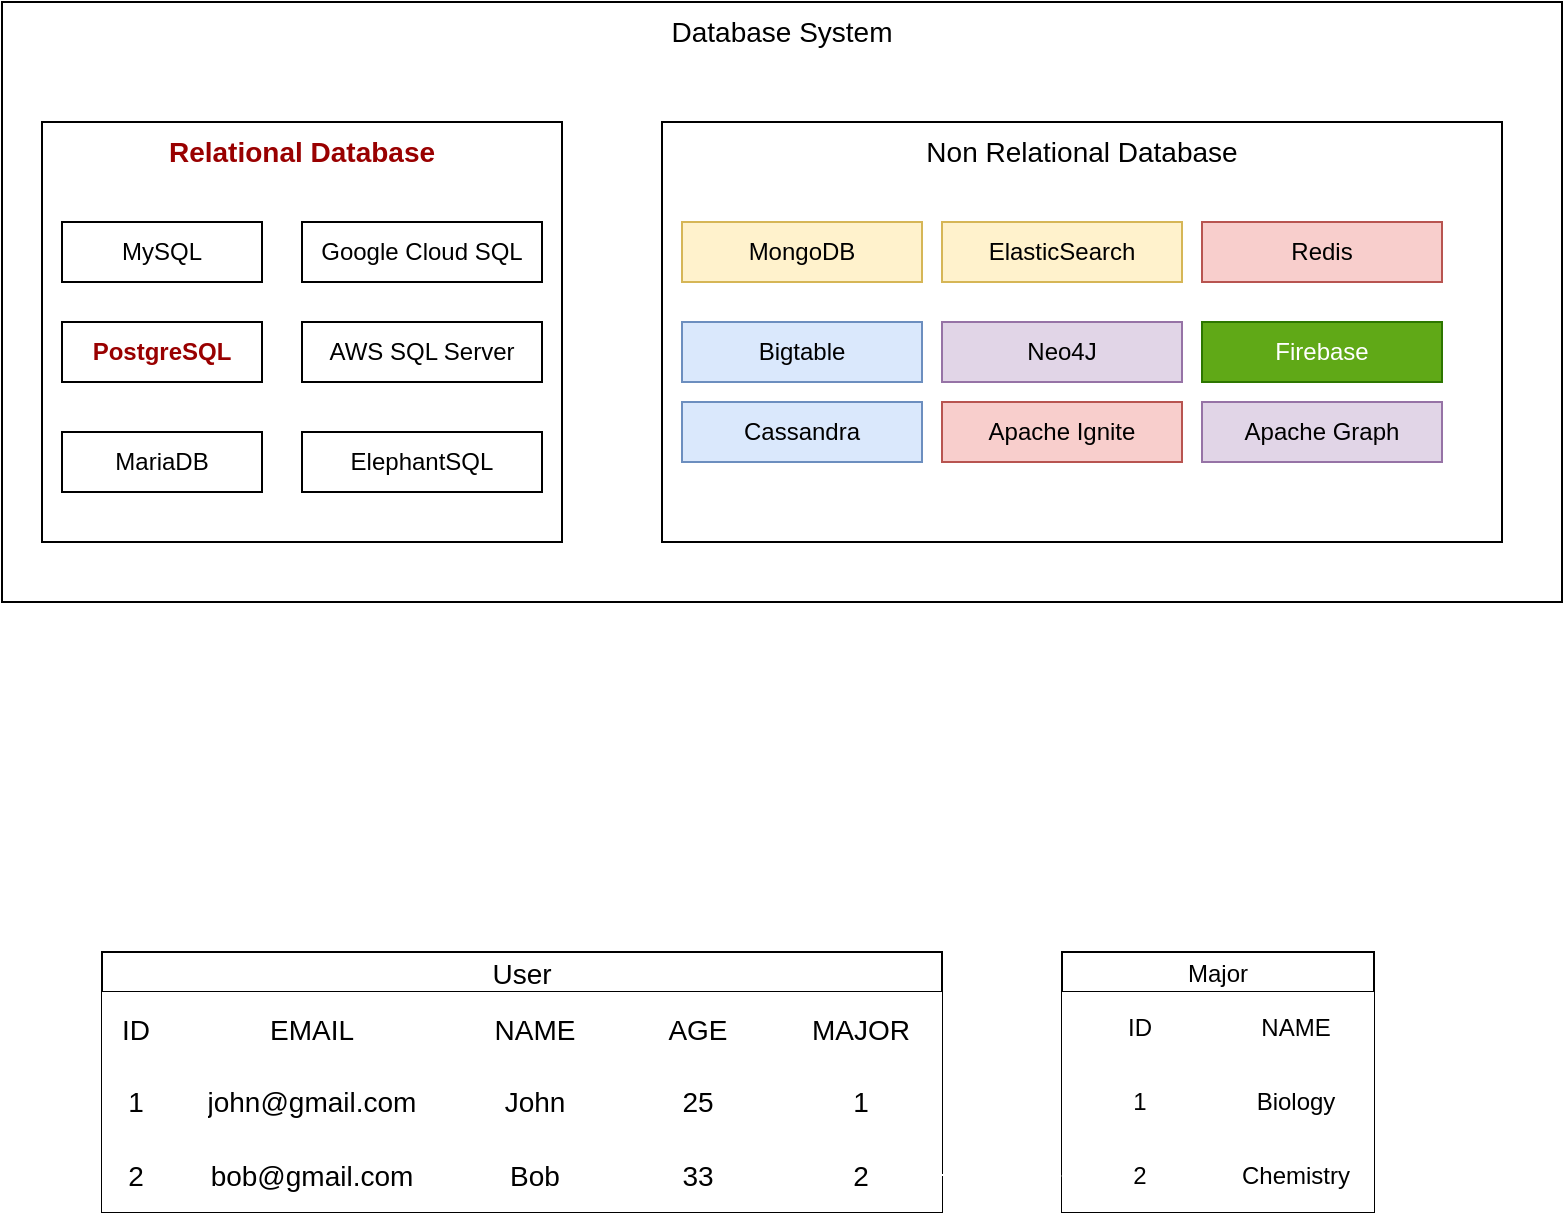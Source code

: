 <mxfile version="18.1.1" type="device"><diagram id="R2lEEEUBdFMjLlhIrx00" name="Page-1"><mxGraphModel dx="1100" dy="661" grid="1" gridSize="10" guides="1" tooltips="1" connect="1" arrows="1" fold="1" page="1" pageScale="1" pageWidth="850" pageHeight="1100" math="0" shadow="0" extFonts="Permanent Marker^https://fonts.googleapis.com/css?family=Permanent+Marker"><root><mxCell id="0"/><mxCell id="1" parent="0"/><mxCell id="jgzgPuoLvE9vegTdlFVF-186" value="&lt;font style=&quot;font-size: 14px&quot;&gt;Database System&lt;/font&gt;" style="rounded=0;whiteSpace=wrap;html=1;verticalAlign=top;" parent="1" vertex="1"><mxGeometry x="50" y="10" width="780" height="300" as="geometry"/></mxCell><mxCell id="jgzgPuoLvE9vegTdlFVF-170" value="&lt;b&gt;&lt;font style=&quot;font-size: 14px&quot; color=&quot;#990000&quot;&gt;Relational Database&lt;/font&gt;&lt;/b&gt;" style="rounded=0;whiteSpace=wrap;html=1;verticalAlign=top;" parent="1" vertex="1"><mxGeometry x="70" y="70" width="260" height="210" as="geometry"/></mxCell><mxCell id="jgzgPuoLvE9vegTdlFVF-171" value="MySQL" style="rounded=0;whiteSpace=wrap;html=1;" parent="1" vertex="1"><mxGeometry x="80" y="120" width="100" height="30" as="geometry"/></mxCell><mxCell id="jgzgPuoLvE9vegTdlFVF-172" value="&lt;font color=&quot;#990000&quot;&gt;PostgreSQL&lt;/font&gt;" style="rounded=0;whiteSpace=wrap;html=1;fontStyle=1" parent="1" vertex="1"><mxGeometry x="80" y="170" width="100" height="30" as="geometry"/></mxCell><mxCell id="jgzgPuoLvE9vegTdlFVF-173" value="Google Cloud SQL" style="rounded=0;whiteSpace=wrap;html=1;" parent="1" vertex="1"><mxGeometry x="200" y="120" width="120" height="30" as="geometry"/></mxCell><mxCell id="jgzgPuoLvE9vegTdlFVF-174" value="AWS SQL Server" style="rounded=0;whiteSpace=wrap;html=1;" parent="1" vertex="1"><mxGeometry x="200" y="170" width="120" height="30" as="geometry"/></mxCell><mxCell id="jgzgPuoLvE9vegTdlFVF-176" value="&lt;font style=&quot;font-size: 14px&quot;&gt;Non Relational Database&lt;/font&gt;" style="rounded=0;whiteSpace=wrap;html=1;verticalAlign=top;container=0;" parent="1" vertex="1"><mxGeometry x="380" y="70" width="420" height="210" as="geometry"/></mxCell><mxCell id="jgzgPuoLvE9vegTdlFVF-178" value="MongoDB" style="rounded=0;whiteSpace=wrap;html=1;container=0;fillColor=#fff2cc;strokeColor=#d6b656;" parent="1" vertex="1"><mxGeometry x="390" y="120" width="120" height="30" as="geometry"/></mxCell><mxCell id="jgzgPuoLvE9vegTdlFVF-179" value="ElasticSearch" style="rounded=0;whiteSpace=wrap;html=1;container=0;fillColor=#fff2cc;strokeColor=#d6b656;" parent="1" vertex="1"><mxGeometry x="520" y="120" width="120" height="30" as="geometry"/></mxCell><mxCell id="jgzgPuoLvE9vegTdlFVF-180" value="Redis" style="rounded=0;whiteSpace=wrap;html=1;container=0;fillColor=#f8cecc;strokeColor=#b85450;" parent="1" vertex="1"><mxGeometry x="650" y="120" width="120" height="30" as="geometry"/></mxCell><mxCell id="jgzgPuoLvE9vegTdlFVF-181" value="Bigtable" style="rounded=0;whiteSpace=wrap;html=1;container=0;fillColor=#dae8fc;strokeColor=#6c8ebf;" parent="1" vertex="1"><mxGeometry x="390" y="170" width="120" height="30" as="geometry"/></mxCell><mxCell id="jgzgPuoLvE9vegTdlFVF-182" value="Neo4J" style="rounded=0;whiteSpace=wrap;html=1;container=0;fillColor=#e1d5e7;strokeColor=#9673a6;" parent="1" vertex="1"><mxGeometry x="520" y="170" width="120" height="30" as="geometry"/></mxCell><mxCell id="jgzgPuoLvE9vegTdlFVF-184" value="Firebase" style="rounded=0;whiteSpace=wrap;html=1;container=0;fillColor=#60a917;fontColor=#ffffff;strokeColor=#2D7600;" parent="1" vertex="1"><mxGeometry x="650" y="170" width="120" height="30" as="geometry"/></mxCell><mxCell id="jgzgPuoLvE9vegTdlFVF-187" value="Cassandra" style="rounded=0;whiteSpace=wrap;html=1;fillColor=#dae8fc;strokeColor=#6c8ebf;" parent="1" vertex="1"><mxGeometry x="390" y="210" width="120" height="30" as="geometry"/></mxCell><mxCell id="jgzgPuoLvE9vegTdlFVF-188" value="MariaDB" style="rounded=0;whiteSpace=wrap;html=1;" parent="1" vertex="1"><mxGeometry x="80" y="225" width="100" height="30" as="geometry"/></mxCell><mxCell id="jgzgPuoLvE9vegTdlFVF-189" value="ElephantSQL" style="rounded=0;whiteSpace=wrap;html=1;" parent="1" vertex="1"><mxGeometry x="200" y="225" width="120" height="30" as="geometry"/></mxCell><mxCell id="jgzgPuoLvE9vegTdlFVF-190" value="Apache Ignite" style="rounded=0;whiteSpace=wrap;html=1;fillColor=#f8cecc;strokeColor=#b85450;" parent="1" vertex="1"><mxGeometry x="520" y="210" width="120" height="30" as="geometry"/></mxCell><mxCell id="jgzgPuoLvE9vegTdlFVF-191" value="Apache Graph" style="rounded=0;whiteSpace=wrap;html=1;fillColor=#e1d5e7;strokeColor=#9673a6;" parent="1" vertex="1"><mxGeometry x="650" y="210" width="120" height="30" as="geometry"/></mxCell><mxCell id="Ao5AZ9mxxcETpbUrmgcT-47" style="edgeStyle=orthogonalEdgeStyle;rounded=0;orthogonalLoop=1;jettySize=auto;html=1;exitX=1;exitY=0.5;exitDx=0;exitDy=0;strokeColor=#FFFFFF;" edge="1" parent="1" source="jgzgPuoLvE9vegTdlFVF-192" target="Ao5AZ9mxxcETpbUrmgcT-39"><mxGeometry relative="1" as="geometry"/></mxCell><mxCell id="jgzgPuoLvE9vegTdlFVF-192" value="User" style="shape=table;startSize=20;container=1;collapsible=0;childLayout=tableLayout;fontStyle=0;align=center;fontSize=14;strokeColor=default;" parent="1" vertex="1"><mxGeometry x="100" y="485" width="420" height="130" as="geometry"/></mxCell><mxCell id="jgzgPuoLvE9vegTdlFVF-193" value="" style="shape=tableRow;horizontal=0;startSize=0;swimlaneHead=0;swimlaneBody=0;top=0;left=0;bottom=0;right=0;collapsible=0;dropTarget=0;fillColor=none;points=[[0,0.5],[1,0.5]];portConstraint=eastwest;fontSize=14;fontColor=#990000;" parent="jgzgPuoLvE9vegTdlFVF-192" vertex="1"><mxGeometry y="20" width="420" height="37" as="geometry"/></mxCell><mxCell id="jgzgPuoLvE9vegTdlFVF-194" value="ID" style="shape=partialRectangle;html=1;whiteSpace=wrap;connectable=0;top=0;left=0;bottom=0;right=0;overflow=hidden;fontSize=14;gradientColor=none;perimeterSpacing=1;strokeWidth=1;strokeColor=#330000;" parent="jgzgPuoLvE9vegTdlFVF-193" vertex="1"><mxGeometry width="34" height="37" as="geometry"><mxRectangle width="34" height="37" as="alternateBounds"/></mxGeometry></mxCell><mxCell id="jgzgPuoLvE9vegTdlFVF-195" value="EMAIL" style="shape=partialRectangle;html=1;whiteSpace=wrap;connectable=0;top=0;left=0;bottom=0;right=0;overflow=hidden;fontSize=14;" parent="jgzgPuoLvE9vegTdlFVF-193" vertex="1"><mxGeometry x="34" width="142" height="37" as="geometry"><mxRectangle width="142" height="37" as="alternateBounds"/></mxGeometry></mxCell><mxCell id="jgzgPuoLvE9vegTdlFVF-196" value="NAME" style="shape=partialRectangle;html=1;whiteSpace=wrap;connectable=0;top=0;left=0;bottom=0;right=0;overflow=hidden;fontSize=14;" parent="jgzgPuoLvE9vegTdlFVF-193" vertex="1"><mxGeometry x="176" width="81" height="37" as="geometry"><mxRectangle width="81" height="37" as="alternateBounds"/></mxGeometry></mxCell><mxCell id="jgzgPuoLvE9vegTdlFVF-205" value="AGE" style="shape=partialRectangle;html=1;whiteSpace=wrap;connectable=0;top=0;left=0;bottom=0;right=0;overflow=hidden;fontSize=14;" parent="jgzgPuoLvE9vegTdlFVF-193" vertex="1"><mxGeometry x="257" width="82" height="37" as="geometry"><mxRectangle width="82" height="37" as="alternateBounds"/></mxGeometry></mxCell><mxCell id="Ao5AZ9mxxcETpbUrmgcT-18" value="MAJOR" style="shape=partialRectangle;html=1;whiteSpace=wrap;connectable=0;top=0;left=0;bottom=0;right=0;overflow=hidden;fontSize=14;" vertex="1" parent="jgzgPuoLvE9vegTdlFVF-193"><mxGeometry x="339" width="81" height="37" as="geometry"><mxRectangle width="81" height="37" as="alternateBounds"/></mxGeometry></mxCell><mxCell id="jgzgPuoLvE9vegTdlFVF-197" value="" style="shape=tableRow;horizontal=0;startSize=0;swimlaneHead=0;swimlaneBody=0;top=0;left=0;bottom=0;right=0;collapsible=0;dropTarget=0;fillColor=none;points=[[0,0.5],[1,0.5]];portConstraint=eastwest;fontSize=14;fontColor=#990000;" parent="jgzgPuoLvE9vegTdlFVF-192" vertex="1"><mxGeometry y="57" width="420" height="36" as="geometry"/></mxCell><mxCell id="jgzgPuoLvE9vegTdlFVF-198" value="1" style="shape=partialRectangle;html=1;whiteSpace=wrap;connectable=0;top=0;left=0;bottom=0;right=0;overflow=hidden;fontSize=14;" parent="jgzgPuoLvE9vegTdlFVF-197" vertex="1"><mxGeometry width="34" height="36" as="geometry"><mxRectangle width="34" height="36" as="alternateBounds"/></mxGeometry></mxCell><mxCell id="jgzgPuoLvE9vegTdlFVF-199" value="john@gmail.com" style="shape=partialRectangle;html=1;whiteSpace=wrap;connectable=0;top=0;left=0;bottom=0;right=0;overflow=hidden;fontSize=14;" parent="jgzgPuoLvE9vegTdlFVF-197" vertex="1"><mxGeometry x="34" width="142" height="36" as="geometry"><mxRectangle width="142" height="36" as="alternateBounds"/></mxGeometry></mxCell><mxCell id="jgzgPuoLvE9vegTdlFVF-200" value="John" style="shape=partialRectangle;html=1;whiteSpace=wrap;connectable=0;top=0;left=0;bottom=0;right=0;overflow=hidden;fontSize=14;" parent="jgzgPuoLvE9vegTdlFVF-197" vertex="1"><mxGeometry x="176" width="81" height="36" as="geometry"><mxRectangle width="81" height="36" as="alternateBounds"/></mxGeometry></mxCell><mxCell id="jgzgPuoLvE9vegTdlFVF-206" value="25" style="shape=partialRectangle;html=1;whiteSpace=wrap;connectable=0;top=0;left=0;bottom=0;right=0;overflow=hidden;fontSize=14;" parent="jgzgPuoLvE9vegTdlFVF-197" vertex="1"><mxGeometry x="257" width="82" height="36" as="geometry"><mxRectangle width="82" height="36" as="alternateBounds"/></mxGeometry></mxCell><mxCell id="Ao5AZ9mxxcETpbUrmgcT-19" value="1" style="shape=partialRectangle;html=1;whiteSpace=wrap;connectable=0;top=0;left=0;bottom=0;right=0;overflow=hidden;fontSize=14;" vertex="1" parent="jgzgPuoLvE9vegTdlFVF-197"><mxGeometry x="339" width="81" height="36" as="geometry"><mxRectangle width="81" height="36" as="alternateBounds"/></mxGeometry></mxCell><mxCell id="jgzgPuoLvE9vegTdlFVF-201" value="" style="shape=tableRow;horizontal=0;startSize=0;swimlaneHead=0;swimlaneBody=0;top=0;left=0;bottom=0;right=0;collapsible=0;dropTarget=0;fillColor=none;points=[[0,0.5],[1,0.5]];portConstraint=eastwest;fontSize=14;fontColor=#990000;" parent="jgzgPuoLvE9vegTdlFVF-192" vertex="1"><mxGeometry y="93" width="420" height="37" as="geometry"/></mxCell><mxCell id="jgzgPuoLvE9vegTdlFVF-202" value="2" style="shape=partialRectangle;html=1;whiteSpace=wrap;connectable=0;top=0;left=0;bottom=0;right=0;overflow=hidden;fontSize=14;" parent="jgzgPuoLvE9vegTdlFVF-201" vertex="1"><mxGeometry width="34" height="37" as="geometry"><mxRectangle width="34" height="37" as="alternateBounds"/></mxGeometry></mxCell><mxCell id="jgzgPuoLvE9vegTdlFVF-203" value="bob@gmail.com" style="shape=partialRectangle;html=1;whiteSpace=wrap;connectable=0;top=0;left=0;bottom=0;right=0;overflow=hidden;fontSize=14;" parent="jgzgPuoLvE9vegTdlFVF-201" vertex="1"><mxGeometry x="34" width="142" height="37" as="geometry"><mxRectangle width="142" height="37" as="alternateBounds"/></mxGeometry></mxCell><mxCell id="jgzgPuoLvE9vegTdlFVF-204" value="Bob" style="shape=partialRectangle;html=1;whiteSpace=wrap;connectable=0;top=0;left=0;bottom=0;right=0;overflow=hidden;fontSize=14;" parent="jgzgPuoLvE9vegTdlFVF-201" vertex="1"><mxGeometry x="176" width="81" height="37" as="geometry"><mxRectangle width="81" height="37" as="alternateBounds"/></mxGeometry></mxCell><mxCell id="jgzgPuoLvE9vegTdlFVF-207" value="33" style="shape=partialRectangle;html=1;whiteSpace=wrap;connectable=0;top=0;left=0;bottom=0;right=0;overflow=hidden;fontSize=14;" parent="jgzgPuoLvE9vegTdlFVF-201" vertex="1"><mxGeometry x="257" width="82" height="37" as="geometry"><mxRectangle width="82" height="37" as="alternateBounds"/></mxGeometry></mxCell><mxCell id="Ao5AZ9mxxcETpbUrmgcT-20" value="2" style="shape=partialRectangle;html=1;whiteSpace=wrap;connectable=0;top=0;left=0;bottom=0;right=0;overflow=hidden;fontSize=14;" vertex="1" parent="jgzgPuoLvE9vegTdlFVF-201"><mxGeometry x="339" width="81" height="37" as="geometry"><mxRectangle width="81" height="37" as="alternateBounds"/></mxGeometry></mxCell><mxCell id="Ao5AZ9mxxcETpbUrmgcT-34" value="Major" style="shape=table;startSize=20;container=1;collapsible=0;childLayout=tableLayout;fontStyle=0;align=center;" vertex="1" parent="1"><mxGeometry x="580" y="485" width="156" height="130" as="geometry"/></mxCell><mxCell id="Ao5AZ9mxxcETpbUrmgcT-35" value="" style="shape=tableRow;horizontal=0;startSize=0;swimlaneHead=0;swimlaneBody=0;top=0;left=0;bottom=0;right=0;collapsible=0;dropTarget=0;fillColor=none;points=[[0,0.5],[1,0.5]];portConstraint=eastwest;" vertex="1" parent="Ao5AZ9mxxcETpbUrmgcT-34"><mxGeometry y="20" width="156" height="36" as="geometry"/></mxCell><mxCell id="Ao5AZ9mxxcETpbUrmgcT-36" value="ID" style="shape=partialRectangle;html=1;whiteSpace=wrap;connectable=0;top=0;left=0;bottom=0;right=0;overflow=hidden;" vertex="1" parent="Ao5AZ9mxxcETpbUrmgcT-35"><mxGeometry width="78" height="36" as="geometry"><mxRectangle width="78" height="36" as="alternateBounds"/></mxGeometry></mxCell><mxCell id="Ao5AZ9mxxcETpbUrmgcT-37" value="NAME" style="shape=partialRectangle;html=1;whiteSpace=wrap;connectable=0;top=0;left=0;bottom=0;right=0;overflow=hidden;" vertex="1" parent="Ao5AZ9mxxcETpbUrmgcT-35"><mxGeometry x="78" width="78" height="36" as="geometry"><mxRectangle width="78" height="36" as="alternateBounds"/></mxGeometry></mxCell><mxCell id="Ao5AZ9mxxcETpbUrmgcT-39" value="" style="shape=tableRow;horizontal=0;startSize=0;swimlaneHead=0;swimlaneBody=0;top=0;left=0;bottom=0;right=0;collapsible=0;dropTarget=0;fillColor=none;points=[[0,0.5],[1,0.5]];portConstraint=eastwest;" vertex="1" parent="Ao5AZ9mxxcETpbUrmgcT-34"><mxGeometry y="56" width="156" height="38" as="geometry"/></mxCell><mxCell id="Ao5AZ9mxxcETpbUrmgcT-40" value="1" style="shape=partialRectangle;html=1;whiteSpace=wrap;connectable=0;top=0;left=0;bottom=0;right=0;overflow=hidden;" vertex="1" parent="Ao5AZ9mxxcETpbUrmgcT-39"><mxGeometry width="78" height="38" as="geometry"><mxRectangle width="78" height="38" as="alternateBounds"/></mxGeometry></mxCell><mxCell id="Ao5AZ9mxxcETpbUrmgcT-41" value="Biology" style="shape=partialRectangle;html=1;whiteSpace=wrap;connectable=0;top=0;left=0;bottom=0;right=0;overflow=hidden;" vertex="1" parent="Ao5AZ9mxxcETpbUrmgcT-39"><mxGeometry x="78" width="78" height="38" as="geometry"><mxRectangle width="78" height="38" as="alternateBounds"/></mxGeometry></mxCell><mxCell id="Ao5AZ9mxxcETpbUrmgcT-43" value="" style="shape=tableRow;horizontal=0;startSize=0;swimlaneHead=0;swimlaneBody=0;top=0;left=0;bottom=0;right=0;collapsible=0;dropTarget=0;fillColor=none;points=[[0,0.5],[1,0.5]];portConstraint=eastwest;" vertex="1" parent="Ao5AZ9mxxcETpbUrmgcT-34"><mxGeometry y="94" width="156" height="36" as="geometry"/></mxCell><mxCell id="Ao5AZ9mxxcETpbUrmgcT-44" value="2" style="shape=partialRectangle;html=1;whiteSpace=wrap;connectable=0;top=0;left=0;bottom=0;right=0;overflow=hidden;" vertex="1" parent="Ao5AZ9mxxcETpbUrmgcT-43"><mxGeometry width="78" height="36" as="geometry"><mxRectangle width="78" height="36" as="alternateBounds"/></mxGeometry></mxCell><mxCell id="Ao5AZ9mxxcETpbUrmgcT-45" value="Chemistry" style="shape=partialRectangle;html=1;whiteSpace=wrap;connectable=0;top=0;left=0;bottom=0;right=0;overflow=hidden;" vertex="1" parent="Ao5AZ9mxxcETpbUrmgcT-43"><mxGeometry x="78" width="78" height="36" as="geometry"><mxRectangle width="78" height="36" as="alternateBounds"/></mxGeometry></mxCell><mxCell id="Ao5AZ9mxxcETpbUrmgcT-48" style="edgeStyle=orthogonalEdgeStyle;rounded=0;orthogonalLoop=1;jettySize=auto;html=1;exitX=1;exitY=0.5;exitDx=0;exitDy=0;strokeColor=#FFFFFF;" edge="1" parent="1" source="jgzgPuoLvE9vegTdlFVF-201" target="Ao5AZ9mxxcETpbUrmgcT-43"><mxGeometry relative="1" as="geometry"/></mxCell></root></mxGraphModel></diagram></mxfile>